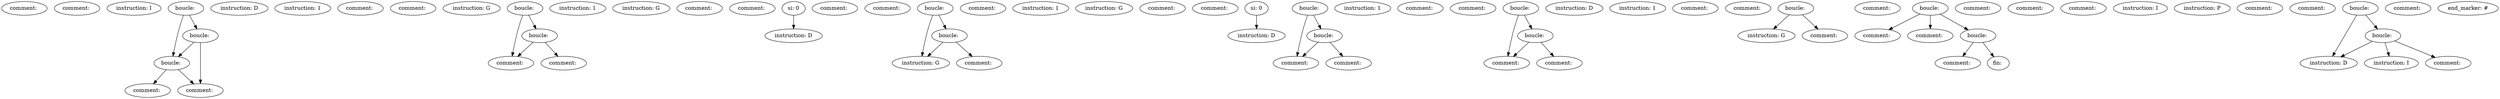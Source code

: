 digraph {
  rankdir=TB;
  0 [label="comment: "];
  1 [label="comment: "];
  2 [label="instruction: I"];
  3 [label="boucle: "];
  3 -> 4 [label=""];
  3 -> 5 [label=""];
  4 [label="boucle: "];
  4 -> 5 [label=""];
  4 -> 6 [label=""];
  5 [label="boucle: "];
  5 -> 6 [label=""];
  5 -> 7 [label=""];
  6 [label="comment: "];
  7 [label="comment: "];
  8 [label="instruction: D"];
  9 [label="instruction: 1"];
  10 [label="comment: "];
  11 [label="comment: "];
  12 [label="instruction: G"];
  13 [label="boucle: "];
  13 -> 14 [label=""];
  13 -> 15 [label=""];
  14 [label="boucle: "];
  14 -> 15 [label=""];
  14 -> 16 [label=""];
  15 [label="comment: "];
  16 [label="comment: "];
  17 [label="instruction: 1"];
  18 [label="instruction: G"];
  19 [label="comment: "];
  20 [label="comment: "];
  21 [label="si: 0"];
  21 -> 22 [label=""];
  22 [label="instruction: D"];
  23 [label="comment: "];
  24 [label="comment: "];
  25 [label="boucle: "];
  25 -> 26 [label=""];
  25 -> 27 [label=""];
  26 [label="boucle: "];
  26 -> 27 [label=""];
  26 -> 28 [label=""];
  27 [label="instruction: G"];
  28 [label="comment: "];
  29 [label="comment: "];
  30 [label="instruction: 1"];
  31 [label="instruction: G"];
  32 [label="comment: "];
  33 [label="comment: "];
  34 [label="si: 0"];
  34 -> 35 [label=""];
  35 [label="instruction: D"];
  36 [label="boucle: "];
  36 -> 37 [label=""];
  36 -> 38 [label=""];
  37 [label="boucle: "];
  37 -> 38 [label=""];
  37 -> 39 [label=""];
  38 [label="comment: "];
  39 [label="comment: "];
  40 [label="instruction: 1"];
  41 [label="comment: "];
  42 [label="comment: "];
  43 [label="boucle: "];
  43 -> 44 [label=""];
  43 -> 45 [label=""];
  44 [label="boucle: "];
  44 -> 45 [label=""];
  44 -> 46 [label=""];
  45 [label="comment: "];
  46 [label="comment: "];
  47 [label="instruction: D"];
  48 [label="instruction: 1"];
  49 [label="comment: "];
  50 [label="comment: "];
  51 [label="boucle: "];
  51 -> 52 [label=""];
  51 -> 53 [label=""];
  52 [label="instruction: G"];
  53 [label="comment: "];
  54 [label="comment: "];
  55 [label="boucle: "];
  55 -> 56 [label=""];
  55 -> 57 [label=""];
  55 -> 58 [label=""];
  56 [label="comment: "];
  57 [label="comment: "];
  58 [label="boucle: "];
  58 -> 59 [label=""];
  58 -> 60 [label=""];
  59 [label="comment: "];
  60 [label="fin: "];
  61 [label="comment: "];
  62 [label="comment: "];
  63 [label="comment: "];
  64 [label="instruction: I"];
  65 [label="instruction: P"];
  66 [label="comment: "];
  67 [label="comment: "];
  68 [label="boucle: "];
  68 -> 69 [label=""];
  68 -> 70 [label=""];
  69 [label="boucle: "];
  69 -> 70 [label=""];
  69 -> 71 [label=""];
  69 -> 72 [label=""];
  70 [label="instruction: D"];
  71 [label="instruction: I"];
  72 [label="comment: "];
  73 [label="comment: "];
  74 [label="end_marker: #"];
}
